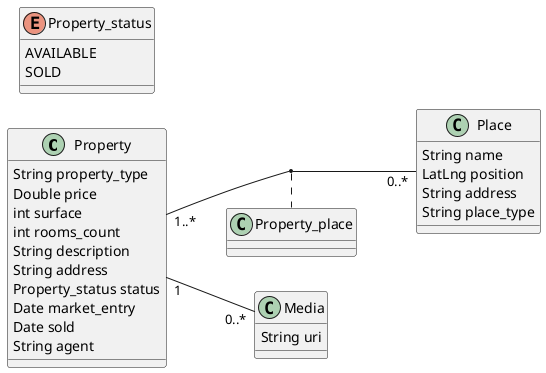 @startuml
'https://plantuml.com/class-diagram

left to right direction

class Property {
String property_type
Double price
int surface
int rooms_count
String description
String address
Property_status status
Date market_entry
Date sold
String agent
}

enum Property_status {
AVAILABLE
SOLD
}

class Media {
String uri
}

class Place {
String name
LatLng position
String address
String place_type
}

class Property_place {
}

Property "1" -- "0..*" Media

Property "1..*" -- "0..*" Place
(Property, Place) .. Property_place

@enduml